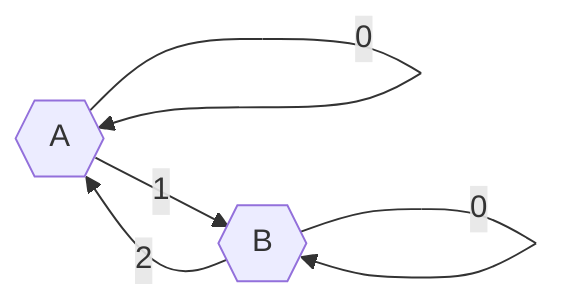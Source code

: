 %% Simple 2-node parity game with edge priorities
flowchart LR
    A{{A}} -->|1| B{{B}}
    A -->|0| A
    B -->|2| A
    B -->|0| B